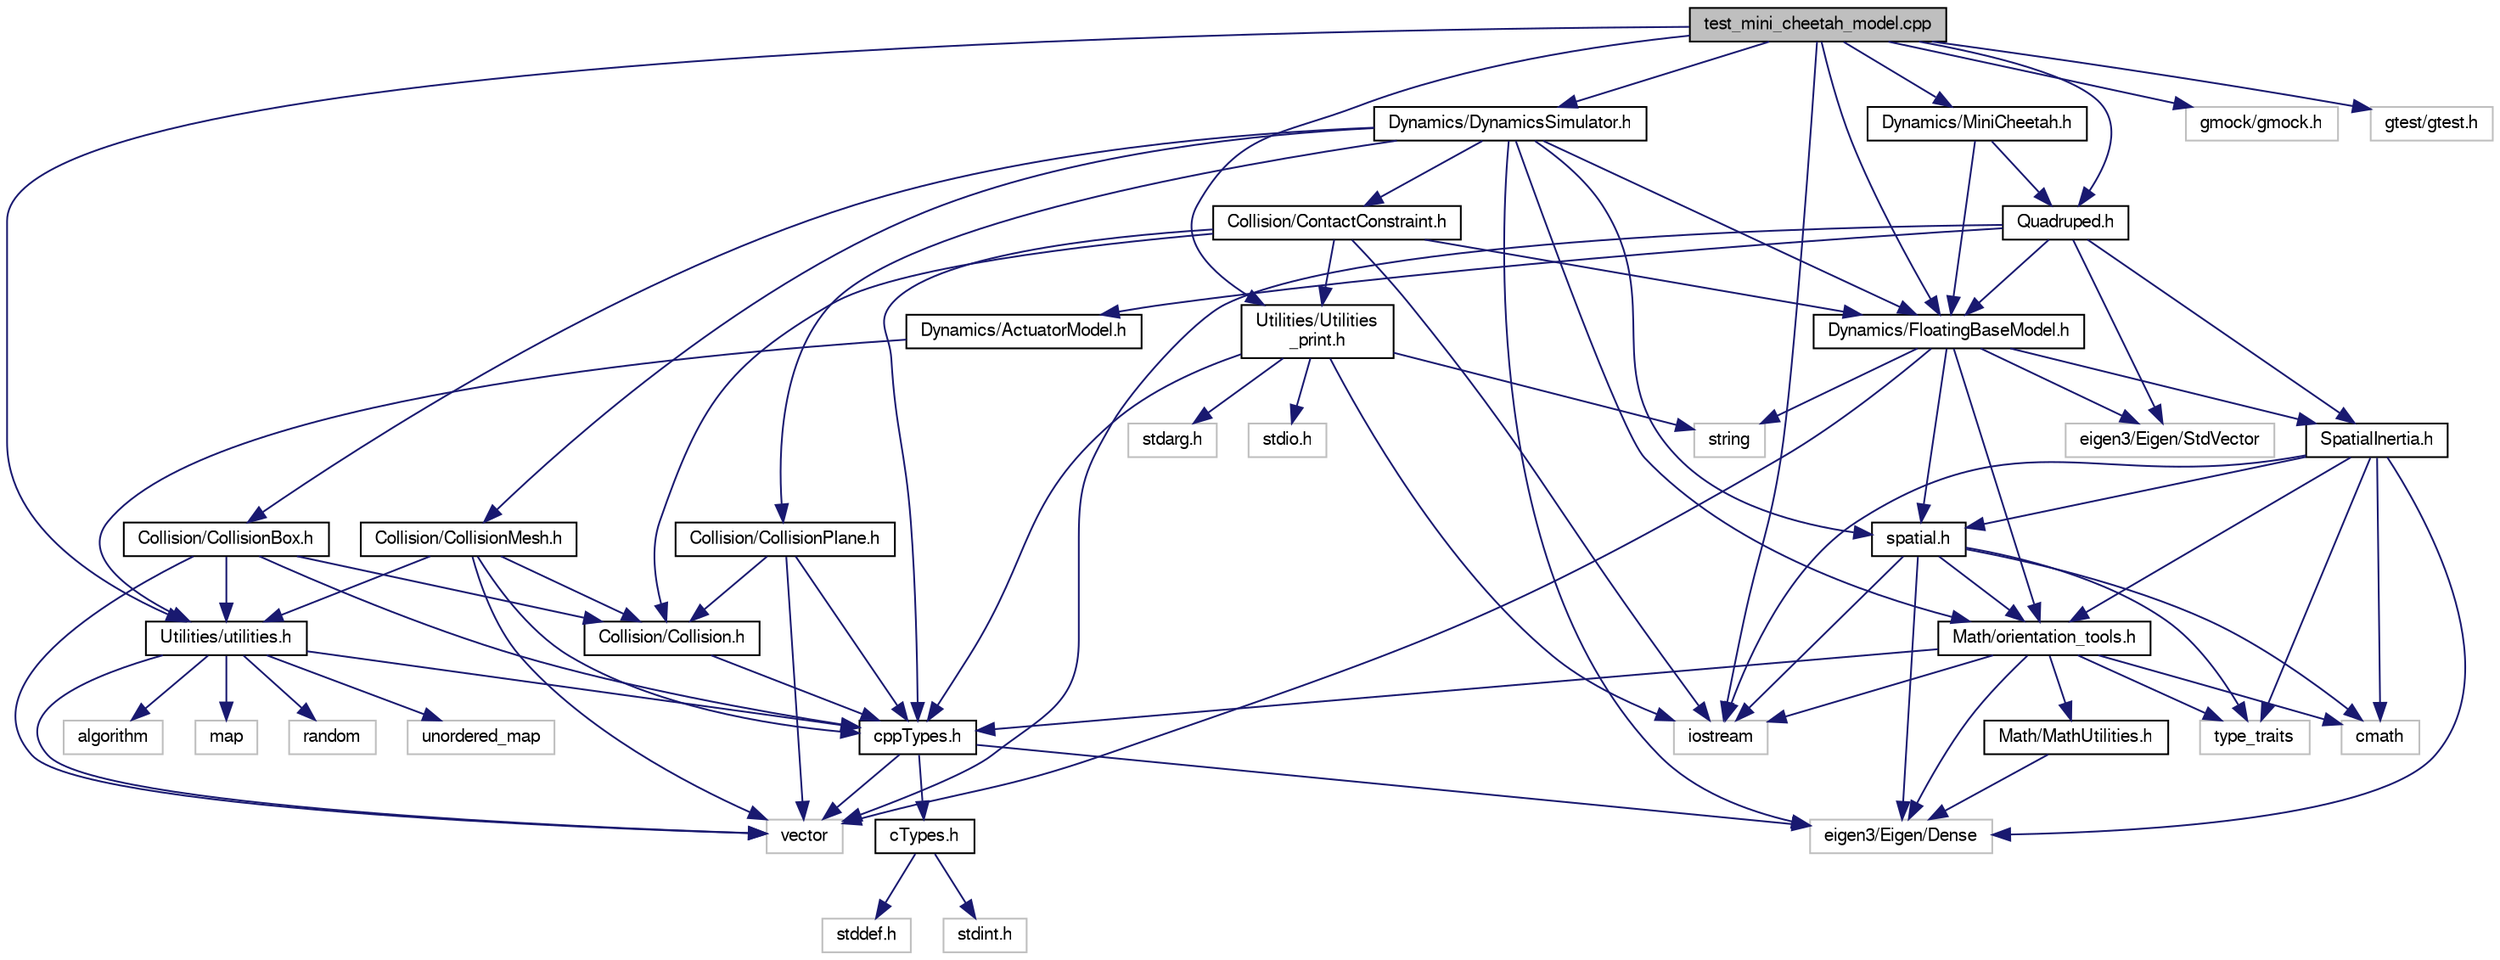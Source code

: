digraph "test_mini_cheetah_model.cpp"
{
  edge [fontname="FreeSans",fontsize="10",labelfontname="FreeSans",labelfontsize="10"];
  node [fontname="FreeSans",fontsize="10",shape=record];
  Node1 [label="test_mini_cheetah_model.cpp",height=0.2,width=0.4,color="black", fillcolor="grey75", style="filled", fontcolor="black"];
  Node1 -> Node2 [color="midnightblue",fontsize="10",style="solid",fontname="FreeSans"];
  Node2 [label="Dynamics/DynamicsSimulator.h",height=0.2,width=0.4,color="black", fillcolor="white", style="filled",URL="$d0/d52/_dynamics_simulator_8h.html",tooltip="Rigid Body Dynamics Simulator with Collisions. "];
  Node2 -> Node3 [color="midnightblue",fontsize="10",style="solid",fontname="FreeSans"];
  Node3 [label="Collision/CollisionBox.h",height=0.2,width=0.4,color="black", fillcolor="white", style="filled",URL="$dc/d8e/_collision_box_8h.html",tooltip="Collision logic for a box. "];
  Node3 -> Node4 [color="midnightblue",fontsize="10",style="solid",fontname="FreeSans"];
  Node4 [label="vector",height=0.2,width=0.4,color="grey75", fillcolor="white", style="filled"];
  Node3 -> Node5 [color="midnightblue",fontsize="10",style="solid",fontname="FreeSans"];
  Node5 [label="Collision/Collision.h",height=0.2,width=0.4,color="black", fillcolor="white", style="filled",URL="$d9/d87/_collision_8h.html",tooltip="Virtual class of Collision logic. "];
  Node5 -> Node6 [color="midnightblue",fontsize="10",style="solid",fontname="FreeSans"];
  Node6 [label="cppTypes.h",height=0.2,width=0.4,color="black", fillcolor="white", style="filled",URL="$d9/d8e/cpp_types_8h.html"];
  Node6 -> Node7 [color="midnightblue",fontsize="10",style="solid",fontname="FreeSans"];
  Node7 [label="eigen3/Eigen/Dense",height=0.2,width=0.4,color="grey75", fillcolor="white", style="filled"];
  Node6 -> Node4 [color="midnightblue",fontsize="10",style="solid",fontname="FreeSans"];
  Node6 -> Node8 [color="midnightblue",fontsize="10",style="solid",fontname="FreeSans"];
  Node8 [label="cTypes.h",height=0.2,width=0.4,color="black", fillcolor="white", style="filled",URL="$d0/d99/c_types_8h.html",tooltip="Common types that are only valid in C++. "];
  Node8 -> Node9 [color="midnightblue",fontsize="10",style="solid",fontname="FreeSans"];
  Node9 [label="stddef.h",height=0.2,width=0.4,color="grey75", fillcolor="white", style="filled"];
  Node8 -> Node10 [color="midnightblue",fontsize="10",style="solid",fontname="FreeSans"];
  Node10 [label="stdint.h",height=0.2,width=0.4,color="grey75", fillcolor="white", style="filled"];
  Node3 -> Node11 [color="midnightblue",fontsize="10",style="solid",fontname="FreeSans"];
  Node11 [label="Utilities/utilities.h",height=0.2,width=0.4,color="black", fillcolor="white", style="filled",URL="$de/df0/utilities_8h.html"];
  Node11 -> Node12 [color="midnightblue",fontsize="10",style="solid",fontname="FreeSans"];
  Node12 [label="algorithm",height=0.2,width=0.4,color="grey75", fillcolor="white", style="filled"];
  Node11 -> Node13 [color="midnightblue",fontsize="10",style="solid",fontname="FreeSans"];
  Node13 [label="map",height=0.2,width=0.4,color="grey75", fillcolor="white", style="filled"];
  Node11 -> Node14 [color="midnightblue",fontsize="10",style="solid",fontname="FreeSans"];
  Node14 [label="random",height=0.2,width=0.4,color="grey75", fillcolor="white", style="filled"];
  Node11 -> Node15 [color="midnightblue",fontsize="10",style="solid",fontname="FreeSans"];
  Node15 [label="unordered_map",height=0.2,width=0.4,color="grey75", fillcolor="white", style="filled"];
  Node11 -> Node4 [color="midnightblue",fontsize="10",style="solid",fontname="FreeSans"];
  Node11 -> Node6 [color="midnightblue",fontsize="10",style="solid",fontname="FreeSans"];
  Node3 -> Node6 [color="midnightblue",fontsize="10",style="solid",fontname="FreeSans"];
  Node2 -> Node16 [color="midnightblue",fontsize="10",style="solid",fontname="FreeSans"];
  Node16 [label="Collision/CollisionMesh.h",height=0.2,width=0.4,color="black", fillcolor="white", style="filled",URL="$d6/df5/_collision_mesh_8h.html",tooltip="Collision logic for a mesh. "];
  Node16 -> Node4 [color="midnightblue",fontsize="10",style="solid",fontname="FreeSans"];
  Node16 -> Node5 [color="midnightblue",fontsize="10",style="solid",fontname="FreeSans"];
  Node16 -> Node11 [color="midnightblue",fontsize="10",style="solid",fontname="FreeSans"];
  Node16 -> Node6 [color="midnightblue",fontsize="10",style="solid",fontname="FreeSans"];
  Node2 -> Node17 [color="midnightblue",fontsize="10",style="solid",fontname="FreeSans"];
  Node17 [label="Collision/CollisionPlane.h",height=0.2,width=0.4,color="black", fillcolor="white", style="filled",URL="$d2/daf/_collision_plane_8h.html",tooltip="Collision logic for an infinite plane. "];
  Node17 -> Node4 [color="midnightblue",fontsize="10",style="solid",fontname="FreeSans"];
  Node17 -> Node5 [color="midnightblue",fontsize="10",style="solid",fontname="FreeSans"];
  Node17 -> Node6 [color="midnightblue",fontsize="10",style="solid",fontname="FreeSans"];
  Node2 -> Node18 [color="midnightblue",fontsize="10",style="solid",fontname="FreeSans"];
  Node18 [label="Collision/ContactConstraint.h",height=0.2,width=0.4,color="black", fillcolor="white", style="filled",URL="$d5/d79/_contact_constraint_8h.html",tooltip="Virtual class of Contact Constraint logic. "];
  Node18 -> Node19 [color="midnightblue",fontsize="10",style="solid",fontname="FreeSans"];
  Node19 [label="iostream",height=0.2,width=0.4,color="grey75", fillcolor="white", style="filled"];
  Node18 -> Node5 [color="midnightblue",fontsize="10",style="solid",fontname="FreeSans"];
  Node18 -> Node20 [color="midnightblue",fontsize="10",style="solid",fontname="FreeSans"];
  Node20 [label="Dynamics/FloatingBaseModel.h",height=0.2,width=0.4,color="black", fillcolor="white", style="filled",URL="$d5/d9a/_floating_base_model_8h.html",tooltip="Implementation of Rigid Body Floating Base model data structure. "];
  Node20 -> Node21 [color="midnightblue",fontsize="10",style="solid",fontname="FreeSans"];
  Node21 [label="Math/orientation_tools.h",height=0.2,width=0.4,color="black", fillcolor="white", style="filled",URL="$d4/dfb/orientation__tools_8h.html",tooltip="Utility functions for 3D rotations. "];
  Node21 -> Node22 [color="midnightblue",fontsize="10",style="solid",fontname="FreeSans"];
  Node22 [label="Math/MathUtilities.h",height=0.2,width=0.4,color="black", fillcolor="white", style="filled",URL="$de/dda/_math_utilities_8h.html",tooltip="Utility functions for math. "];
  Node22 -> Node7 [color="midnightblue",fontsize="10",style="solid",fontname="FreeSans"];
  Node21 -> Node6 [color="midnightblue",fontsize="10",style="solid",fontname="FreeSans"];
  Node21 -> Node7 [color="midnightblue",fontsize="10",style="solid",fontname="FreeSans"];
  Node21 -> Node23 [color="midnightblue",fontsize="10",style="solid",fontname="FreeSans"];
  Node23 [label="cmath",height=0.2,width=0.4,color="grey75", fillcolor="white", style="filled"];
  Node21 -> Node19 [color="midnightblue",fontsize="10",style="solid",fontname="FreeSans"];
  Node21 -> Node24 [color="midnightblue",fontsize="10",style="solid",fontname="FreeSans"];
  Node24 [label="type_traits",height=0.2,width=0.4,color="grey75", fillcolor="white", style="filled"];
  Node20 -> Node25 [color="midnightblue",fontsize="10",style="solid",fontname="FreeSans"];
  Node25 [label="SpatialInertia.h",height=0.2,width=0.4,color="black", fillcolor="white", style="filled",URL="$d4/d7d/_spatial_inertia_8h.html",tooltip="Class representing spatial inertia tensors. "];
  Node25 -> Node21 [color="midnightblue",fontsize="10",style="solid",fontname="FreeSans"];
  Node25 -> Node26 [color="midnightblue",fontsize="10",style="solid",fontname="FreeSans"];
  Node26 [label="spatial.h",height=0.2,width=0.4,color="black", fillcolor="white", style="filled",URL="$d9/dc8/spatial_8h.html",tooltip="Utility functions for manipulating spatial quantities. "];
  Node26 -> Node21 [color="midnightblue",fontsize="10",style="solid",fontname="FreeSans"];
  Node26 -> Node7 [color="midnightblue",fontsize="10",style="solid",fontname="FreeSans"];
  Node26 -> Node23 [color="midnightblue",fontsize="10",style="solid",fontname="FreeSans"];
  Node26 -> Node19 [color="midnightblue",fontsize="10",style="solid",fontname="FreeSans"];
  Node26 -> Node24 [color="midnightblue",fontsize="10",style="solid",fontname="FreeSans"];
  Node25 -> Node23 [color="midnightblue",fontsize="10",style="solid",fontname="FreeSans"];
  Node25 -> Node19 [color="midnightblue",fontsize="10",style="solid",fontname="FreeSans"];
  Node25 -> Node24 [color="midnightblue",fontsize="10",style="solid",fontname="FreeSans"];
  Node25 -> Node7 [color="midnightblue",fontsize="10",style="solid",fontname="FreeSans"];
  Node20 -> Node26 [color="midnightblue",fontsize="10",style="solid",fontname="FreeSans"];
  Node20 -> Node27 [color="midnightblue",fontsize="10",style="solid",fontname="FreeSans"];
  Node27 [label="eigen3/Eigen/StdVector",height=0.2,width=0.4,color="grey75", fillcolor="white", style="filled"];
  Node20 -> Node28 [color="midnightblue",fontsize="10",style="solid",fontname="FreeSans"];
  Node28 [label="string",height=0.2,width=0.4,color="grey75", fillcolor="white", style="filled"];
  Node20 -> Node4 [color="midnightblue",fontsize="10",style="solid",fontname="FreeSans"];
  Node18 -> Node29 [color="midnightblue",fontsize="10",style="solid",fontname="FreeSans"];
  Node29 [label="Utilities/Utilities\l_print.h",height=0.2,width=0.4,color="black", fillcolor="white", style="filled",URL="$d3/d68/_utilities__print_8h.html"];
  Node29 -> Node30 [color="midnightblue",fontsize="10",style="solid",fontname="FreeSans"];
  Node30 [label="stdarg.h",height=0.2,width=0.4,color="grey75", fillcolor="white", style="filled"];
  Node29 -> Node31 [color="midnightblue",fontsize="10",style="solid",fontname="FreeSans"];
  Node31 [label="stdio.h",height=0.2,width=0.4,color="grey75", fillcolor="white", style="filled"];
  Node29 -> Node19 [color="midnightblue",fontsize="10",style="solid",fontname="FreeSans"];
  Node29 -> Node28 [color="midnightblue",fontsize="10",style="solid",fontname="FreeSans"];
  Node29 -> Node6 [color="midnightblue",fontsize="10",style="solid",fontname="FreeSans"];
  Node18 -> Node6 [color="midnightblue",fontsize="10",style="solid",fontname="FreeSans"];
  Node2 -> Node20 [color="midnightblue",fontsize="10",style="solid",fontname="FreeSans"];
  Node2 -> Node21 [color="midnightblue",fontsize="10",style="solid",fontname="FreeSans"];
  Node2 -> Node26 [color="midnightblue",fontsize="10",style="solid",fontname="FreeSans"];
  Node2 -> Node7 [color="midnightblue",fontsize="10",style="solid",fontname="FreeSans"];
  Node1 -> Node20 [color="midnightblue",fontsize="10",style="solid",fontname="FreeSans"];
  Node1 -> Node32 [color="midnightblue",fontsize="10",style="solid",fontname="FreeSans"];
  Node32 [label="Dynamics/MiniCheetah.h",height=0.2,width=0.4,color="black", fillcolor="white", style="filled",URL="$d8/db6/_mini_cheetah_8h.html",tooltip="Utility function to build a Mini Cheetah Quadruped object. "];
  Node32 -> Node20 [color="midnightblue",fontsize="10",style="solid",fontname="FreeSans"];
  Node32 -> Node33 [color="midnightblue",fontsize="10",style="solid",fontname="FreeSans"];
  Node33 [label="Quadruped.h",height=0.2,width=0.4,color="black", fillcolor="white", style="filled",URL="$d3/dc7/_quadruped_8h.html",tooltip="Data structure containing parameters for quadruped robot. "];
  Node33 -> Node34 [color="midnightblue",fontsize="10",style="solid",fontname="FreeSans"];
  Node34 [label="Dynamics/ActuatorModel.h",height=0.2,width=0.4,color="black", fillcolor="white", style="filled",URL="$db/dbb/_actuator_model_8h.html",tooltip="Model of actuator Includes friction, max torque, and motor torque speed curve. "];
  Node34 -> Node11 [color="midnightblue",fontsize="10",style="solid",fontname="FreeSans"];
  Node33 -> Node20 [color="midnightblue",fontsize="10",style="solid",fontname="FreeSans"];
  Node33 -> Node25 [color="midnightblue",fontsize="10",style="solid",fontname="FreeSans"];
  Node33 -> Node27 [color="midnightblue",fontsize="10",style="solid",fontname="FreeSans"];
  Node33 -> Node4 [color="midnightblue",fontsize="10",style="solid",fontname="FreeSans"];
  Node1 -> Node33 [color="midnightblue",fontsize="10",style="solid",fontname="FreeSans"];
  Node1 -> Node11 [color="midnightblue",fontsize="10",style="solid",fontname="FreeSans"];
  Node1 -> Node19 [color="midnightblue",fontsize="10",style="solid",fontname="FreeSans"];
  Node1 -> Node35 [color="midnightblue",fontsize="10",style="solid",fontname="FreeSans"];
  Node35 [label="gmock/gmock.h",height=0.2,width=0.4,color="grey75", fillcolor="white", style="filled"];
  Node1 -> Node36 [color="midnightblue",fontsize="10",style="solid",fontname="FreeSans"];
  Node36 [label="gtest/gtest.h",height=0.2,width=0.4,color="grey75", fillcolor="white", style="filled"];
  Node1 -> Node29 [color="midnightblue",fontsize="10",style="solid",fontname="FreeSans"];
}
